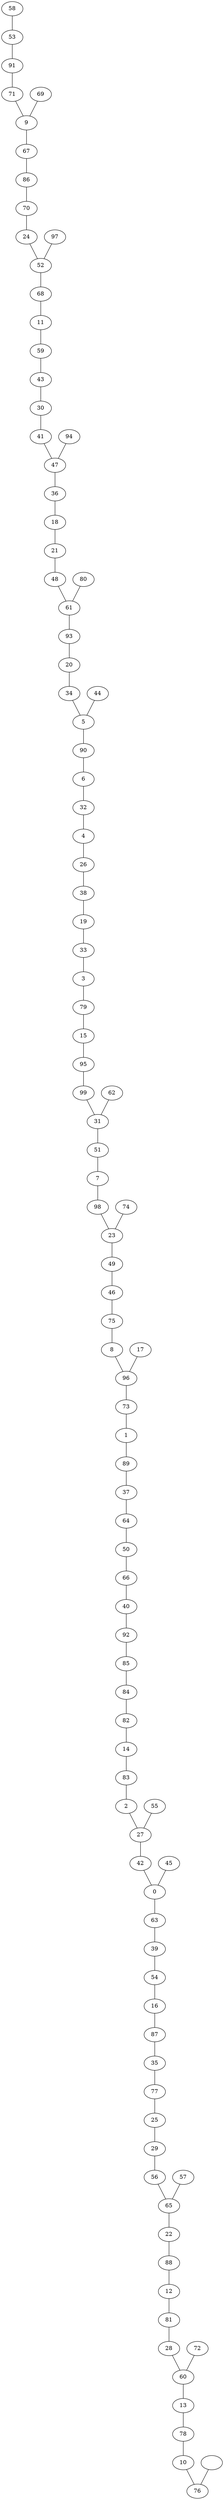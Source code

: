 // DFS
graph {
	76

	10
	10 -- 76

	78
	78 -- 10
	13
	13 -- 78
	60
	60 -- 13
	28
	28 -- 60
	81
	81 -- 28
	72
	72 -- 60
	12
	12 -- 81
	88
	88 -- 12
	22
	22 -- 88
	65
	65 -- 22
	56
	56 -- 65
	29
	29 -- 56
	25
	25 -- 29
	77
	77 -- 25
	35
	35 -- 77
	87
	87 -- 35
	16
	16 -- 87
	54
	54 -- 16
	39
	39 -- 54
	63
	63 -- 39
	0
	0 -- 63
	42
	42 -- 0
	27
	27 -- 42
	2
	2 -- 27
	83
	83 -- 2
	14
	14 -- 83
	82
	82 -- 14
	84
	84 -- 82
	85
	85 -- 84
	92
	92 -- 85
	40
	40 -- 92
	66
	66 -- 40
	50
	50 -- 66
	55
	55 -- 27
	64
	64 -- 50
	45
	45 -- 0
	37
	37 -- 64
	89
	89 -- 37
	1
	1 -- 89
	73
	73 -- 1
	96
	96 -- 73
	8
	8 -- 96
	75
	75 -- 8
	46
	46 -- 75
	49
	49 -- 46
	23
	23 -- 49
	98
	98 -- 23
	7
	7 -- 98
	51
	51 -- 7
	31
	31 -- 51
	99
	99 -- 31
	62
	62 -- 31
	74
	74 -- 23
	95
	95 -- 99
	15
	15 -- 95
	79
	79 -- 15
	3
	3 -- 79
	33
	33 -- 3
	19
	19 -- 33
	38
	38 -- 19
	26
	26 -- 38
	4
	4 -- 26
	32
	32 -- 4
	6
	6 -- 32
	90
	90 -- 6
	5
	5 -- 90
	34
	34 -- 5
	20
	20 -- 34
	93
	93 -- 20
	61
	61 -- 93
	48
	48 -- 61
	21
	21 -- 48
	18
	18 -- 21
	36
	36 -- 18
	47
	47 -- 36
	41
	41 -- 47
	94
	94 -- 47
	30
	30 -- 41
	43
	43 -- 30
	59
	59 -- 43
	11
	11 -- 59
	68
	68 -- 11
	52
	52 -- 68
	24
	24 -- 52
	70
	70 -- 24
	86
	86 -- 70
	97
	97 -- 52
	67
	67 -- 86
	9
	9 -- 67
	71
	71 -- 9
	69
	69 -- 9
	80
	80 -- 61
	44
	44 -- 5
	17
	17 -- 96
	91
	91 -- 71
	53
	53 -- 91
	58
	58 -- 53
	57
	57 -- 65
	""
	"" -- 76
}
